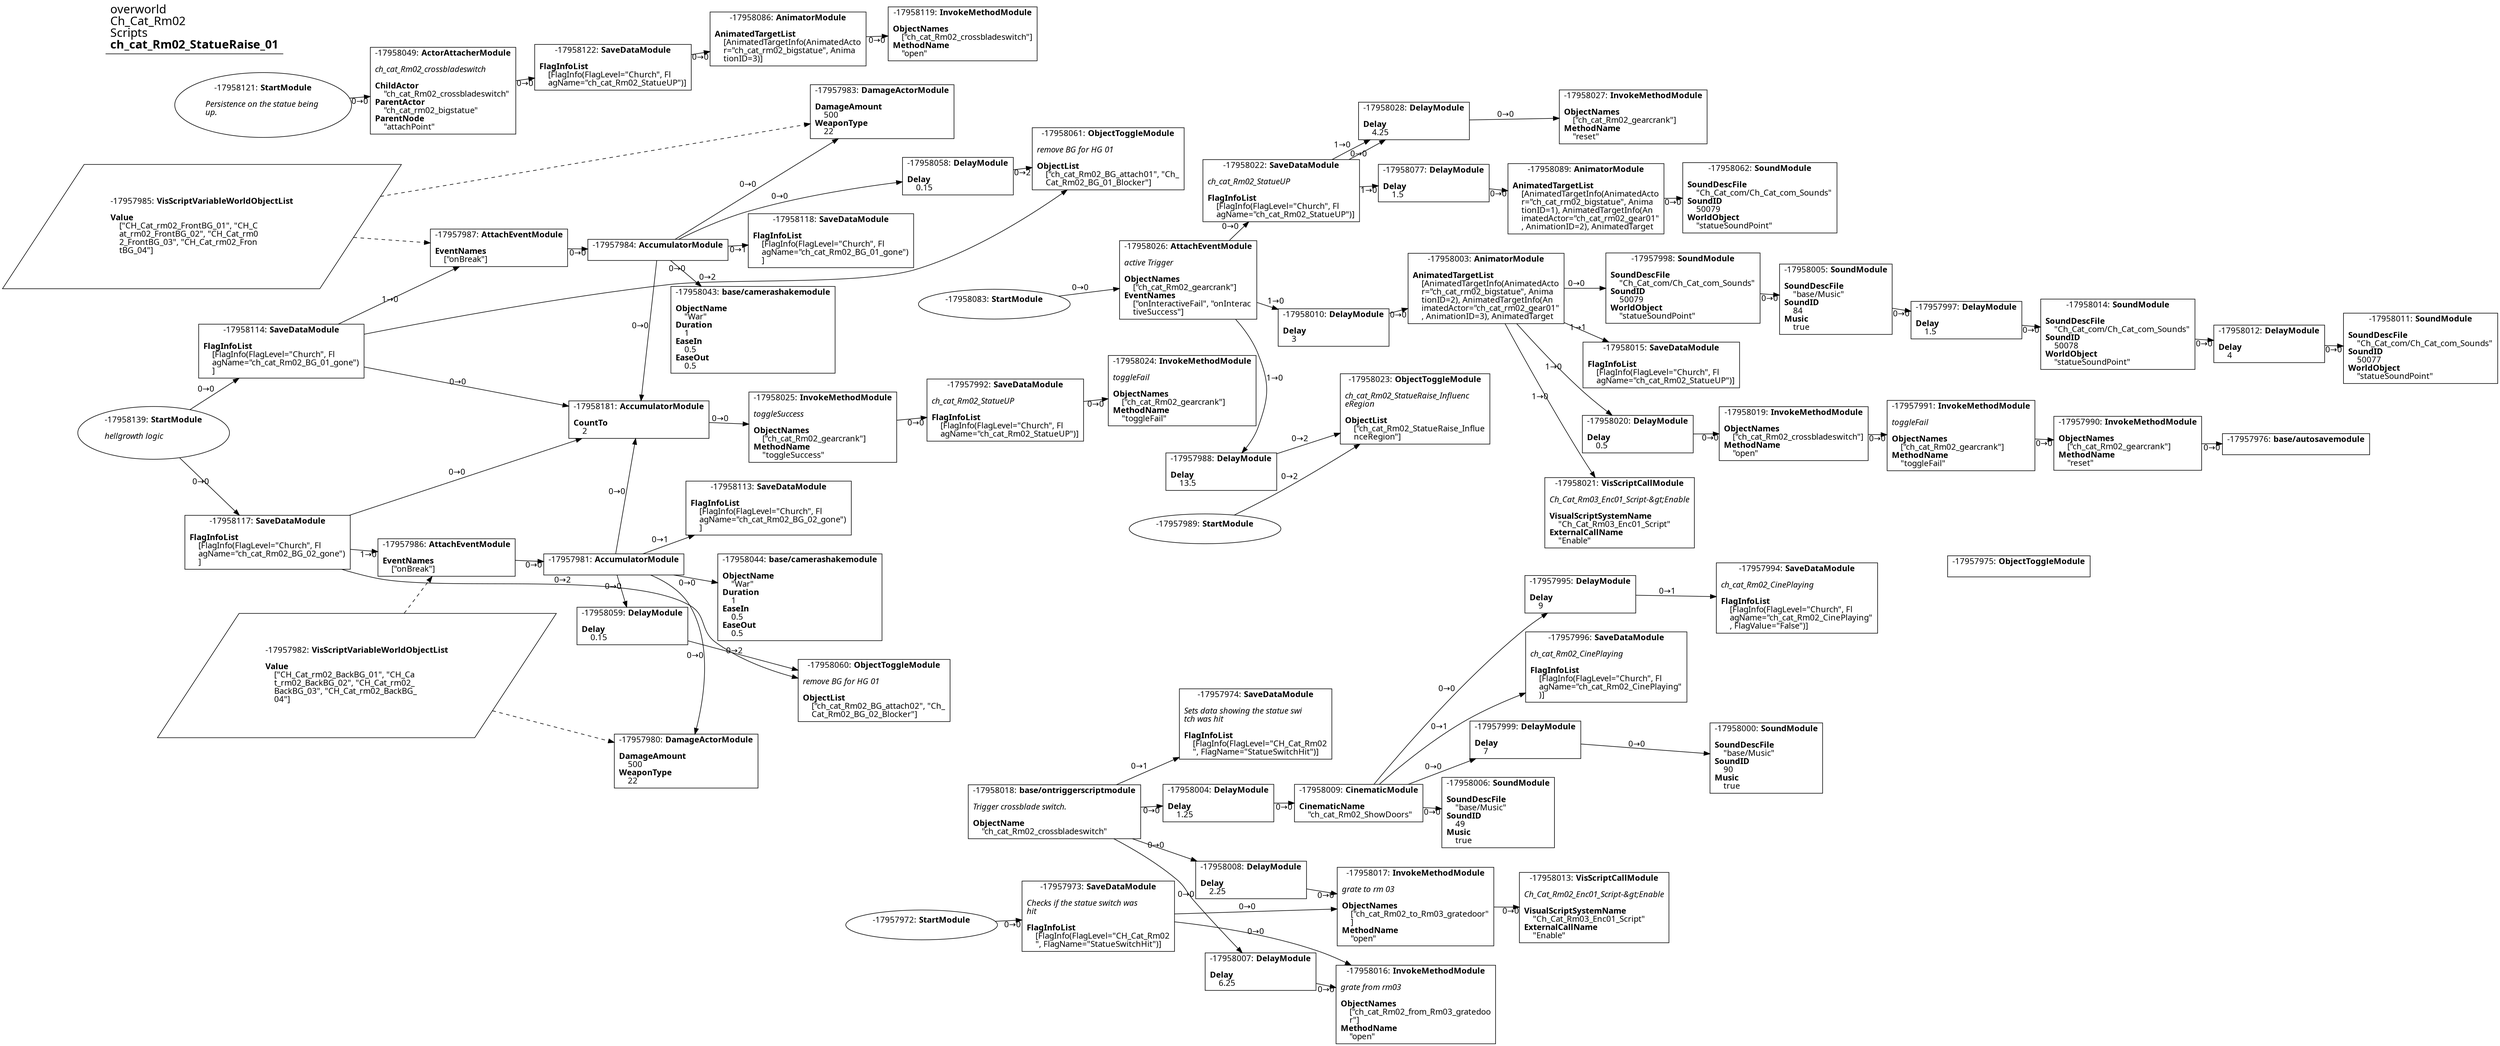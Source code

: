digraph {
    layout = fdp;
    overlap = prism;
    sep = "+16";
    splines = spline;

    node [ shape = box ];

    graph [ fontname = "Segoe UI" ];
    node [ fontname = "Segoe UI" ];
    edge [ fontname = "Segoe UI" ];

    -17958181 [ label = <-17958181: <b>AccumulatorModule</b><br/><br/><b>CountTo</b><br align="left"/>    2<br align="left"/>> ];
    -17958181 [ pos = "0.162,0.365!" ];
    -17958181 -> -17958025 [ label = "0→0" ];

    -17958139 [ label = <-17958139: <b>StartModule</b><br/><br/><i>hellgrowth logic<br align="left"/></i><br align="left"/>> ];
    -17958139 [ shape = oval ]
    -17958139 [ pos = "-1.409,0.316!" ];
    -17958139 -> -17958114 [ label = "0→0" ];
    -17958139 -> -17958117 [ label = "0→0" ];

    -17958122 [ label = <-17958122: <b>SaveDataModule</b><br/><br/><b>FlagInfoList</b><br align="left"/>    [FlagInfo(FlagLevel=&quot;Church&quot;, Fl<br align="left"/>    agName=&quot;ch_cat_Rm02_StatueUP&quot;)]<br align="left"/>> ];
    -17958122 [ pos = "-1.7910001,1.4260001!" ];
    -17958122 -> -17958086 [ label = "0→0" ];

    -17958121 [ label = <-17958121: <b>StartModule</b><br/><br/><i>Persistence on the statue being <br align="left"/>up.<br align="left"/></i><br align="left"/>> ];
    -17958121 [ shape = oval ]
    -17958121 [ pos = "-2.242,1.4260001!" ];
    -17958121 -> -17958049 [ label = "0→0" ];

    -17958119 [ label = <-17958119: <b>InvokeMethodModule</b><br/><br/><b>ObjectNames</b><br align="left"/>    [&quot;ch_cat_Rm02_crossbladeswitch&quot;]<br align="left"/><b>MethodName</b><br align="left"/>    &quot;open&quot;<br align="left"/>> ];
    -17958119 [ pos = "-1.378,1.4260001!" ];

    -17958118 [ label = <-17958118: <b>SaveDataModule</b><br/><br/><b>FlagInfoList</b><br align="left"/>    [FlagInfo(FlagLevel=&quot;Church&quot;, Fl<br align="left"/>    agName=&quot;ch_cat_Rm02_BG_01_gone&quot;)<br align="left"/>    ]<br align="left"/>> ];
    -17958118 [ pos = "0.164,0.69900006!" ];

    -17958117 [ label = <-17958117: <b>SaveDataModule</b><br/><br/><b>FlagInfoList</b><br align="left"/>    [FlagInfo(FlagLevel=&quot;Church&quot;, Fl<br align="left"/>    agName=&quot;ch_cat_Rm02_BG_02_gone&quot;)<br align="left"/>    ]<br align="left"/>> ];
    -17958117 [ pos = "-1.0840001,0.136!" ];
    -17958117 -> -17958181 [ label = "0→0" ];
    -17958117 -> -17958060 [ label = "0→2" ];
    -17958117 -> -17957986 [ label = "1→0" ];

    -17958114 [ label = <-17958114: <b>SaveDataModule</b><br/><br/><b>FlagInfoList</b><br align="left"/>    [FlagInfo(FlagLevel=&quot;Church&quot;, Fl<br align="left"/>    agName=&quot;ch_cat_Rm02_BG_01_gone&quot;)<br align="left"/>    ]<br align="left"/>> ];
    -17958114 [ pos = "-1.0890001,0.505!" ];
    -17958114 -> -17958181 [ label = "0→0" ];
    -17958114 -> -17958061 [ label = "0→2" ];
    -17958114 -> -17957987 [ label = "1→0" ];

    -17958113 [ label = <-17958113: <b>SaveDataModule</b><br/><br/><b>FlagInfoList</b><br align="left"/>    [FlagInfo(FlagLevel=&quot;Church&quot;, Fl<br align="left"/>    agName=&quot;ch_cat_Rm02_BG_02_gone&quot;)<br align="left"/>    ]<br align="left"/>> ];
    -17958113 [ pos = "0.163,0.172!" ];

    -17958089 [ label = <-17958089: <b>AnimatorModule</b><br/><br/><b>AnimatedTargetList</b><br align="left"/>    [AnimatedTargetInfo(AnimatedActo<br align="left"/>    r=&quot;ch_cat_rm02_bigstatue&quot;, Anima<br align="left"/>    tionID=1), AnimatedTargetInfo(An<br align="left"/>    imatedActor=&quot;ch_cat_rm02_gear01&quot;<br align="left"/>    , AnimationID=2), AnimatedTarget<br align="left"/>> ];
    -17958089 [ pos = "1.8870001,0.647!" ];
    -17958089 -> -17958062 [ label = "0→0" ];

    -17958086 [ label = <-17958086: <b>AnimatorModule</b><br/><br/><b>AnimatedTargetList</b><br align="left"/>    [AnimatedTargetInfo(AnimatedActo<br align="left"/>    r=&quot;ch_cat_rm02_bigstatue&quot;, Anima<br align="left"/>    tionID=3)]<br align="left"/>> ];
    -17958086 [ pos = "-1.5830001,1.4260001!" ];
    -17958086 -> -17958119 [ label = "0→0" ];

    -17958083 [ label = <-17958083: <b>StartModule</b><br/><br/>> ];
    -17958083 [ shape = oval ]
    -17958083 [ pos = "0.96800005,0.49100003!" ];
    -17958083 -> -17958026 [ label = "0→0" ];

    -17958077 [ label = <-17958077: <b>DelayModule</b><br/><br/><b>Delay</b><br align="left"/>    1.5<br align="left"/>> ];
    -17958077 [ pos = "1.7440001,0.647!" ];
    -17958077 -> -17958089 [ label = "0→0" ];

    -17958062 [ label = <-17958062: <b>SoundModule</b><br/><br/><b>SoundDescFile</b><br align="left"/>    &quot;Ch_Cat_com/Ch_Cat_com_Sounds&quot;<br align="left"/><b>SoundID</b><br align="left"/>    50079<br align="left"/><b>WorldObject</b><br align="left"/>    &quot;statueSoundPoint&quot;<br align="left"/>> ];
    -17958062 [ pos = "2.098,0.647!" ];

    -17958061 [ label = <-17958061: <b>ObjectToggleModule</b><br/><br/><i>remove BG for HG 01<br align="left"/></i><br align="left"/><b>ObjectList</b><br align="left"/>    [&quot;ch_cat_Rm02_BG_attach01&quot;, &quot;Ch_<br align="left"/>    Cat_Rm02_BG_01_Blocker&quot;]<br align="left"/>> ];
    -17958061 [ pos = "0.17300001,0.89800006!" ];

    -17958060 [ label = <-17958060: <b>ObjectToggleModule</b><br/><br/><i>remove BG for HG 01<br align="left"/></i><br align="left"/><b>ObjectList</b><br align="left"/>    [&quot;ch_cat_Rm02_BG_attach02&quot;, &quot;Ch_<br align="left"/>    Cat_Rm02_BG_02_Blocker&quot;]<br align="left"/>> ];
    -17958060 [ pos = "0.16800001,-0.19600001!" ];

    -17958059 [ label = <-17958059: <b>DelayModule</b><br/><br/><b>Delay</b><br align="left"/>    0.15<br align="left"/>> ];
    -17958059 [ pos = "-0.080000006,-0.036000002!" ];
    -17958059 -> -17958060 [ label = "0→2" ];

    -17958058 [ label = <-17958058: <b>DelayModule</b><br/><br/><b>Delay</b><br align="left"/>    0.15<br align="left"/>> ];
    -17958058 [ pos = "-0.20400001,0.87100005!" ];
    -17958058 -> -17958061 [ label = "0→2" ];

    -17958049 [ label = <-17958049: <b>ActorAttacherModule</b><br/><br/><i>ch_cat_Rm02_crossbladeswitch<br align="left"/></i><br align="left"/><b>ChildActor</b><br align="left"/>    &quot;ch_cat_Rm02_crossbladeswitch&quot;<br align="left"/><b>ParentActor</b><br align="left"/>    &quot;ch_cat_rm02_bigstatue&quot;<br align="left"/><b>ParentNode</b><br align="left"/>    &quot;attachPoint&quot;<br align="left"/>> ];
    -17958049 [ pos = "-2.005,1.4260001!" ];
    -17958049 -> -17958122 [ label = "0→0" ];

    -17958044 [ label = <-17958044: <b>base/camerashakemodule</b><br/><br/><b>ObjectName</b><br align="left"/>    &quot;War&quot;<br align="left"/><b>Duration</b><br align="left"/>    1<br align="left"/><b>EaseIn</b><br align="left"/>    0.5<br align="left"/><b>EaseOut</b><br align="left"/>    0.5<br align="left"/>> ];
    -17958044 [ pos = "0.162,0.030000001!" ];

    -17958043 [ label = <-17958043: <b>base/camerashakemodule</b><br/><br/><b>ObjectName</b><br align="left"/>    &quot;War&quot;<br align="left"/><b>Duration</b><br align="left"/>    1<br align="left"/><b>EaseIn</b><br align="left"/>    0.5<br align="left"/><b>EaseOut</b><br align="left"/>    0.5<br align="left"/>> ];
    -17958043 [ pos = "0.171,0.56700003!" ];

    -17958028 [ label = <-17958028: <b>DelayModule</b><br/><br/><b>Delay</b><br align="left"/>    4.25<br align="left"/>> ];
    -17958028 [ pos = "1.7450001,0.822!" ];
    -17958028 -> -17958027 [ label = "0→0" ];

    -17958027 [ label = <-17958027: <b>InvokeMethodModule</b><br/><br/><b>ObjectNames</b><br align="left"/>    [&quot;ch_cat_Rm02_gearcrank&quot;]<br align="left"/><b>MethodName</b><br align="left"/>    &quot;reset&quot;<br align="left"/>> ];
    -17958027 [ pos = "1.9000001,0.822!" ];

    -17958026 [ label = <-17958026: <b>AttachEventModule</b><br/><br/><i>active Trigger<br align="left"/></i><br align="left"/><b>ObjectNames</b><br align="left"/>    [&quot;ch_cat_Rm02_gearcrank&quot;]<br align="left"/><b>EventNames</b><br align="left"/>    [&quot;onInteractiveFail&quot;, &quot;onInterac<br align="left"/>    tiveSuccess&quot;]<br align="left"/>> ];
    -17958026 [ pos = "1.187,0.49100003!" ];
    -17958026 -> -17958022 [ label = "0→0" ];
    -17958026 -> -17958010 [ label = "1→0" ];
    -17958026 -> -17957988 [ label = "1→0" ];

    -17958025 [ label = <-17958025: <b>InvokeMethodModule</b><br/><br/><i>toggleSuccess<br align="left"/></i><br align="left"/><b>ObjectNames</b><br align="left"/>    [&quot;ch_cat_Rm02_gearcrank&quot;]<br align="left"/><b>MethodName</b><br align="left"/>    &quot;toggleSuccess&quot;<br align="left"/>> ];
    -17958025 [ pos = "0.40300003,0.365!" ];
    -17958025 -> -17957992 [ label = "0→0" ];

    -17958024 [ label = <-17958024: <b>InvokeMethodModule</b><br/><br/><i>toggleFail<br align="left"/></i><br align="left"/><b>ObjectNames</b><br align="left"/>    [&quot;ch_cat_Rm02_gearcrank&quot;]<br align="left"/><b>MethodName</b><br align="left"/>    &quot;toggleFail&quot;<br align="left"/>> ];
    -17958024 [ pos = "0.82800007,0.365!" ];

    -17958023 [ label = <-17958023: <b>ObjectToggleModule</b><br/><br/><i>ch_cat_Rm02_StatueRaise_Influenc<br align="left"/>eRegion<br align="left"/></i><br align="left"/><b>ObjectList</b><br align="left"/>    [&quot;ch_cat_Rm02_StatueRaise_Influe<br align="left"/>    nceRegion&quot;]<br align="left"/>> ];
    -17958023 [ pos = "1.705,0.18100001!" ];

    -17958022 [ label = <-17958022: <b>SaveDataModule</b><br/><br/><i>ch_cat_Rm02_StatueUP<br align="left"/></i><br align="left"/><b>FlagInfoList</b><br align="left"/>    [FlagInfo(FlagLevel=&quot;Church&quot;, Fl<br align="left"/>    agName=&quot;ch_cat_Rm02_StatueUP&quot;)]<br align="left"/>> ];
    -17958022 [ pos = "1.478,0.67!" ];
    -17958022 -> -17958077 [ label = "1→0" ];
    -17958022 -> -17958028 [ label = "1→0" ];
    -17958022 -> -17958028 [ label = "0→0" ];

    -17958021 [ label = <-17958021: <b>VisScriptCallModule</b><br/><br/><i>Ch_Cat_Rm03_Enc01_Script-&amp;gt;Enable<br align="left"/></i><br align="left"/><b>VisualScriptSystemName</b><br align="left"/>    &quot;Ch_Cat_Rm03_Enc01_Script&quot;<br align="left"/><b>ExternalCallName</b><br align="left"/>    &quot;Enable&quot;<br align="left"/>> ];
    -17958021 [ pos = "2.0870001,-0.11800001!" ];

    -17958020 [ label = <-17958020: <b>DelayModule</b><br/><br/><b>Delay</b><br align="left"/>    0.5<br align="left"/>> ];
    -17958020 [ pos = "2.0870001,0.078!" ];
    -17958020 -> -17958019 [ label = "0→0" ];

    -17958019 [ label = <-17958019: <b>InvokeMethodModule</b><br/><br/><b>ObjectNames</b><br align="left"/>    [&quot;ch_cat_Rm02_crossbladeswitch&quot;]<br align="left"/><b>MethodName</b><br align="left"/>    &quot;open&quot;<br align="left"/>> ];
    -17958019 [ pos = "2.25,0.078!" ];
    -17958019 -> -17957991 [ label = "0→0" ];

    -17958018 [ label = <-17958018: <b>base/ontriggerscriptmodule</b><br/><br/><i>Trigger crossblade switch.<br align="left"/></i><br align="left"/><b>ObjectName</b><br align="left"/>    &quot;ch_cat_Rm02_crossbladeswitch&quot;<br align="left"/>> ];
    -17958018 [ pos = "1.292,-0.74200004!" ];
    -17958018 -> -17958008 [ label = "0→0" ];
    -17958018 -> -17958007 [ label = "0→0" ];
    -17958018 -> -17958004 [ label = "0→0" ];
    -17958018 -> -17957974 [ label = "0→1" ];

    -17958017 [ label = <-17958017: <b>InvokeMethodModule</b><br/><br/><i>grate to rm 03<br align="left"/></i><br align="left"/><b>ObjectNames</b><br align="left"/>    [&quot;ch_cat_Rm02_to_Rm03_gratedoor&quot;<br align="left"/>    ]<br align="left"/><b>MethodName</b><br align="left"/>    &quot;open&quot;<br align="left"/>> ];
    -17958017 [ pos = "1.8280001,-0.91!" ];
    -17958017 -> -17958013 [ label = "0→0" ];

    -17958016 [ label = <-17958016: <b>InvokeMethodModule</b><br/><br/><i>grate from rm03<br align="left"/></i><br align="left"/><b>ObjectNames</b><br align="left"/>    [&quot;ch_cat_Rm02_from_Rm03_gratedoo<br align="left"/>    r&quot;]<br align="left"/><b>MethodName</b><br align="left"/>    &quot;open&quot;<br align="left"/>> ];
    -17958016 [ pos = "1.8290001,-1.08!" ];

    -17958015 [ label = <-17958015: <b>SaveDataModule</b><br/><br/><b>FlagInfoList</b><br align="left"/>    [FlagInfo(FlagLevel=&quot;Church&quot;, Fl<br align="left"/>    agName=&quot;ch_cat_Rm02_StatueUP&quot;)]<br align="left"/>> ];
    -17958015 [ pos = "2.0860002,0.22800002!" ];

    -17958014 [ label = <-17958014: <b>SoundModule</b><br/><br/><b>SoundDescFile</b><br align="left"/>    &quot;Ch_Cat_com/Ch_Cat_com_Sounds&quot;<br align="left"/><b>SoundID</b><br align="left"/>    50078<br align="left"/><b>WorldObject</b><br align="left"/>    &quot;statueSoundPoint&quot;<br align="left"/>> ];
    -17958014 [ pos = "2.653,0.38500002!" ];
    -17958014 -> -17958012 [ label = "0→0" ];

    -17958013 [ label = <-17958013: <b>VisScriptCallModule</b><br/><br/><i>Ch_Cat_Rm02_Enc01_Script-&amp;gt;Enable<br align="left"/></i><br align="left"/><b>VisualScriptSystemName</b><br align="left"/>    &quot;Ch_Cat_Rm03_Enc01_Script&quot;<br align="left"/><b>ExternalCallName</b><br align="left"/>    &quot;Enable&quot;<br align="left"/>> ];
    -17958013 [ pos = "2.0630002,-0.91!" ];

    -17958012 [ label = <-17958012: <b>DelayModule</b><br/><br/><b>Delay</b><br align="left"/>    4<br align="left"/>> ];
    -17958012 [ pos = "2.834,0.38500002!" ];
    -17958012 -> -17958011 [ label = "0→0" ];

    -17958011 [ label = <-17958011: <b>SoundModule</b><br/><br/><b>SoundDescFile</b><br align="left"/>    &quot;Ch_Cat_com/Ch_Cat_com_Sounds&quot;<br align="left"/><b>SoundID</b><br align="left"/>    50077<br align="left"/><b>WorldObject</b><br align="left"/>    &quot;statueSoundPoint&quot;<br align="left"/>> ];
    -17958011 [ pos = "3.0370002,0.38500002!" ];

    -17958010 [ label = <-17958010: <b>DelayModule</b><br/><br/><b>Delay</b><br align="left"/>    3<br align="left"/>> ];
    -17958010 [ pos = "1.603,0.38500002!" ];
    -17958010 -> -17958003 [ label = "0→0" ];

    -17958009 [ label = <-17958009: <b>CinematicModule</b><br/><br/><b>CinematicName</b><br align="left"/>    &quot;ch_cat_Rm02_ShowDoors&quot;<br align="left"/>> ];
    -17958009 [ pos = "1.713,-0.74200004!" ];
    -17958009 -> -17958006 [ label = "0→0" ];
    -17958009 -> -17957999 [ label = "0→0" ];
    -17958009 -> -17957996 [ label = "0→1" ];
    -17958009 -> -17957995 [ label = "0→0" ];

    -17958008 [ label = <-17958008: <b>DelayModule</b><br/><br/><b>Delay</b><br align="left"/>    2.25<br align="left"/>> ];
    -17958008 [ pos = "1.5510001,-0.91!" ];
    -17958008 -> -17958017 [ label = "0→0" ];

    -17958007 [ label = <-17958007: <b>DelayModule</b><br/><br/><b>Delay</b><br align="left"/>    6.25<br align="left"/>> ];
    -17958007 [ pos = "1.5510001,-1.08!" ];
    -17958007 -> -17958016 [ label = "0→0" ];

    -17958006 [ label = <-17958006: <b>SoundModule</b><br/><br/><b>SoundDescFile</b><br align="left"/>    &quot;base/Music&quot;<br align="left"/><b>SoundID</b><br align="left"/>    49<br align="left"/><b>Music</b><br align="left"/>    true<br align="left"/>> ];
    -17958006 [ pos = "1.9310001,-0.74200004!" ];

    -17958005 [ label = <-17958005: <b>SoundModule</b><br/><br/><b>SoundDescFile</b><br align="left"/>    &quot;base/Music&quot;<br align="left"/><b>SoundID</b><br align="left"/>    84<br align="left"/><b>Music</b><br align="left"/>    true<br align="left"/>> ];
    -17958005 [ pos = "2.278,0.38500002!" ];
    -17958005 -> -17957997 [ label = "0→0" ];

    -17958004 [ label = <-17958004: <b>DelayModule</b><br/><br/><b>Delay</b><br align="left"/>    1.25<br align="left"/>> ];
    -17958004 [ pos = "1.5510001,-0.74200004!" ];
    -17958004 -> -17958009 [ label = "0→0" ];

    -17958003 [ label = <-17958003: <b>AnimatorModule</b><br/><br/><b>AnimatedTargetList</b><br align="left"/>    [AnimatedTargetInfo(AnimatedActo<br align="left"/>    r=&quot;ch_cat_rm02_bigstatue&quot;, Anima<br align="left"/>    tionID=2), AnimatedTargetInfo(An<br align="left"/>    imatedActor=&quot;ch_cat_rm02_gear01&quot;<br align="left"/>    , AnimationID=3), AnimatedTarget<br align="left"/>> ];
    -17958003 [ pos = "1.7830001,0.38500002!" ];
    -17958003 -> -17958021 [ label = "1→0" ];
    -17958003 -> -17958020 [ label = "1→0" ];
    -17958003 -> -17958015 [ label = "1→1" ];
    -17958003 -> -17957998 [ label = "0→0" ];

    -17958000 [ label = <-17958000: <b>SoundModule</b><br/><br/><b>SoundDescFile</b><br align="left"/>    &quot;base/Music&quot;<br align="left"/><b>SoundID</b><br align="left"/>    90<br align="left"/><b>Music</b><br align="left"/>    true<br align="left"/>> ];
    -17958000 [ pos = "2.1990001,-0.56100005!" ];

    -17957999 [ label = <-17957999: <b>DelayModule</b><br/><br/><b>Delay</b><br align="left"/>    7<br align="left"/>> ];
    -17957999 [ pos = "2.01,-0.56100005!" ];
    -17957999 -> -17958000 [ label = "0→0" ];

    -17957998 [ label = <-17957998: <b>SoundModule</b><br/><br/><b>SoundDescFile</b><br align="left"/>    &quot;Ch_Cat_com/Ch_Cat_com_Sounds&quot;<br align="left"/><b>SoundID</b><br align="left"/>    50079<br align="left"/><b>WorldObject</b><br align="left"/>    &quot;statueSoundPoint&quot;<br align="left"/>> ];
    -17957998 [ pos = "2.0870001,0.38500002!" ];
    -17957998 -> -17958005 [ label = "0→0" ];

    -17957997 [ label = <-17957997: <b>DelayModule</b><br/><br/><b>Delay</b><br align="left"/>    1.5<br align="left"/>> ];
    -17957997 [ pos = "2.47,0.38500002!" ];
    -17957997 -> -17958014 [ label = "0→0" ];

    -17957996 [ label = <-17957996: <b>SaveDataModule</b><br/><br/><i>ch_cat_Rm02_CinePlaying<br align="left"/></i><br align="left"/><b>FlagInfoList</b><br align="left"/>    [FlagInfo(FlagLevel=&quot;Church&quot;, Fl<br align="left"/>    agName=&quot;ch_cat_Rm02_CinePlaying&quot;<br align="left"/>    )]<br align="left"/>> ];
    -17957996 [ pos = "2.01,-0.42200002!" ];

    -17957995 [ label = <-17957995: <b>DelayModule</b><br/><br/><b>Delay</b><br align="left"/>    9<br align="left"/>> ];
    -17957995 [ pos = "2.0080001,-0.24700001!" ];
    -17957995 -> -17957994 [ label = "0→1" ];

    -17957994 [ label = <-17957994: <b>SaveDataModule</b><br/><br/><i>ch_cat_Rm02_CinePlaying<br align="left"/></i><br align="left"/><b>FlagInfoList</b><br align="left"/>    [FlagInfo(FlagLevel=&quot;Church&quot;, Fl<br align="left"/>    agName=&quot;ch_cat_Rm02_CinePlaying&quot;<br align="left"/>    , FlagValue=&quot;False&quot;)]<br align="left"/>> ];
    -17957994 [ pos = "2.204,-0.224!" ];

    -17957992 [ label = <-17957992: <b>SaveDataModule</b><br/><br/><i>ch_cat_Rm02_StatueUP<br align="left"/></i><br align="left"/><b>FlagInfoList</b><br align="left"/>    [FlagInfo(FlagLevel=&quot;Church&quot;, Fl<br align="left"/>    agName=&quot;ch_cat_Rm02_StatueUP&quot;)]<br align="left"/>> ];
    -17957992 [ pos = "0.611,0.365!" ];
    -17957992 -> -17958024 [ label = "0→0" ];

    -17957991 [ label = <-17957991: <b>InvokeMethodModule</b><br/><br/><i>toggleFail<br align="left"/></i><br align="left"/><b>ObjectNames</b><br align="left"/>    [&quot;ch_cat_Rm02_gearcrank&quot;]<br align="left"/><b>MethodName</b><br align="left"/>    &quot;toggleFail&quot;<br align="left"/>> ];
    -17957991 [ pos = "2.4550002,0.078!" ];
    -17957991 -> -17957990 [ label = "0→0" ];

    -17957990 [ label = <-17957990: <b>InvokeMethodModule</b><br/><br/><b>ObjectNames</b><br align="left"/>    [&quot;ch_cat_Rm02_gearcrank&quot;]<br align="left"/><b>MethodName</b><br align="left"/>    &quot;reset&quot;<br align="left"/>> ];
    -17957990 [ pos = "2.673,0.078!" ];
    -17957990 -> -17957976 [ label = "0→0" ];

    -17957989 [ label = <-17957989: <b>StartModule</b><br/><br/>> ];
    -17957989 [ shape = oval ]
    -17957989 [ pos = "1.4000001,-0.042000003!" ];
    -17957989 -> -17958023 [ label = "0→2" ];

    -17957988 [ label = <-17957988: <b>DelayModule</b><br/><br/><b>Delay</b><br align="left"/>    13.5<br align="left"/>> ];
    -17957988 [ pos = "1.4560001,0.135!" ];
    -17957988 -> -17958023 [ label = "0→2" ];

    -17957987 [ label = <-17957987: <b>AttachEventModule</b><br/><br/><b>EventNames</b><br align="left"/>    [&quot;onBreak&quot;]<br align="left"/>> ];
    -17957987 [ pos = "-0.83500004,0.763!" ];
    -17957987 -> -17957984 [ label = "0→0" ];
    -17957985 -> -17957987 [ style = dashed ];

    -17957986 [ label = <-17957986: <b>AttachEventModule</b><br/><br/><b>EventNames</b><br align="left"/>    [&quot;onBreak&quot;]<br align="left"/>> ];
    -17957986 [ pos = "-0.583,0.113000005!" ];
    -17957986 -> -17957981 [ label = "0→0" ];
    -17957982 -> -17957986 [ style = dashed ];

    -17957985 [ label = <-17957985: <b>VisScriptVariableWorldObjectList</b><br/><br/><b>Value</b><br align="left"/>    [&quot;CH_Cat_rm02_FrontBG_01&quot;, &quot;CH_C<br align="left"/>    at_rm02_FrontBG_02&quot;, &quot;CH_Cat_rm0<br align="left"/>    2_FrontBG_03&quot;, &quot;CH_Cat_rm02_Fron<br align="left"/>    tBG_04&quot;]<br align="left"/>> ];
    -17957985 [ shape = parallelogram ]
    -17957985 [ pos = "-1.213,0.781!" ];

    -17957984 [ label = <-17957984: <b>AccumulatorModule</b><br/><br/>> ];
    -17957984 [ pos = "-0.623,0.763!" ];
    -17957984 -> -17957983 [ label = "0→0" ];
    -17957984 -> -17958058 [ label = "0→0" ];
    -17957984 -> -17958118 [ label = "0→1" ];
    -17957984 -> -17958043 [ label = "0→0" ];
    -17957984 -> -17958181 [ label = "0→0" ];

    -17957983 [ label = <-17957983: <b>DamageActorModule</b><br/><br/><b>DamageAmount</b><br align="left"/>    500<br align="left"/><b>WeaponType</b><br align="left"/>    22<br align="left"/>> ];
    -17957983 [ pos = "-0.44200003,0.98!" ];
    -17957985 -> -17957983 [ style = dashed ];

    -17957982 [ label = <-17957982: <b>VisScriptVariableWorldObjectList</b><br/><br/><b>Value</b><br align="left"/>    [&quot;CH_Cat_rm02_BackBG_01&quot;, &quot;CH_Ca<br align="left"/>    t_rm02_BackBG_02&quot;, &quot;CH_Cat_rm02_<br align="left"/>    BackBG_03&quot;, &quot;CH_Cat_rm02_BackBG_<br align="left"/>    04&quot;]<br align="left"/>> ];
    -17957982 [ shape = parallelogram ]
    -17957982 [ pos = "-0.8,-0.185!" ];

    -17957981 [ label = <-17957981: <b>AccumulatorModule</b><br/><br/>> ];
    -17957981 [ pos = "-0.379,0.113000005!" ];
    -17957981 -> -17957980 [ label = "0→0" ];
    -17957981 -> -17958059 [ label = "0→0" ];
    -17957981 -> -17958044 [ label = "0→0" ];
    -17957981 -> -17958113 [ label = "0→1" ];
    -17957981 -> -17958181 [ label = "0→0" ];

    -17957980 [ label = <-17957980: <b>DamageActorModule</b><br/><br/><b>DamageAmount</b><br align="left"/>    500<br align="left"/><b>WeaponType</b><br align="left"/>    22<br align="left"/>> ];
    -17957980 [ pos = "-0.134,-0.305!" ];
    -17957982 -> -17957980 [ style = dashed ];

    -17957976 [ label = <-17957976: <b>base/autosavemodule</b><br/><br/>> ];
    -17957976 [ pos = "2.877,0.078!" ];

    -17957975 [ label = <-17957975: <b>ObjectToggleModule</b><br/><br/>> ];
    -17957975 [ pos = "2.69,-0.22800002!" ];

    -17957974 [ label = <-17957974: <b>SaveDataModule</b><br/><br/><i>Sets data showing the statue swi<br align="left"/>tch was hit<br align="left"/></i><br align="left"/><b>FlagInfoList</b><br align="left"/>    [FlagInfo(FlagLevel=&quot;CH_Cat_Rm02<br align="left"/>    &quot;, FlagName=&quot;StatueSwitchHit&quot;)]<br align="left"/>> ];
    -17957974 [ pos = "1.5500001,-0.596!" ];

    -17957973 [ label = <-17957973: <b>SaveDataModule</b><br/><br/><i>Checks if the statue switch was <br align="left"/>hit<br align="left"/></i><br align="left"/><b>FlagInfoList</b><br align="left"/>    [FlagInfo(FlagLevel=&quot;CH_Cat_Rm02<br align="left"/>    &quot;, FlagName=&quot;StatueSwitchHit&quot;)]<br align="left"/>> ];
    -17957973 [ pos = "1.299,-0.99300003!" ];
    -17957973 -> -17958017 [ label = "0→0" ];
    -17957973 -> -17958016 [ label = "0→0" ];

    -17957972 [ label = <-17957972: <b>StartModule</b><br/><br/>> ];
    -17957972 [ shape = oval ]
    -17957972 [ pos = "1.103,-0.99300003!" ];
    -17957972 -> -17957973 [ label = "0→0" ];

    title [ pos = "-2.243,1.427!" ];
    title [ shape = underline ];
    title [ label = <<font point-size="20">overworld<br align="left"/>Ch_Cat_Rm02<br align="left"/>Scripts<br align="left"/><b>ch_cat_Rm02_StatueRaise_01</b><br align="left"/></font>> ];
}
